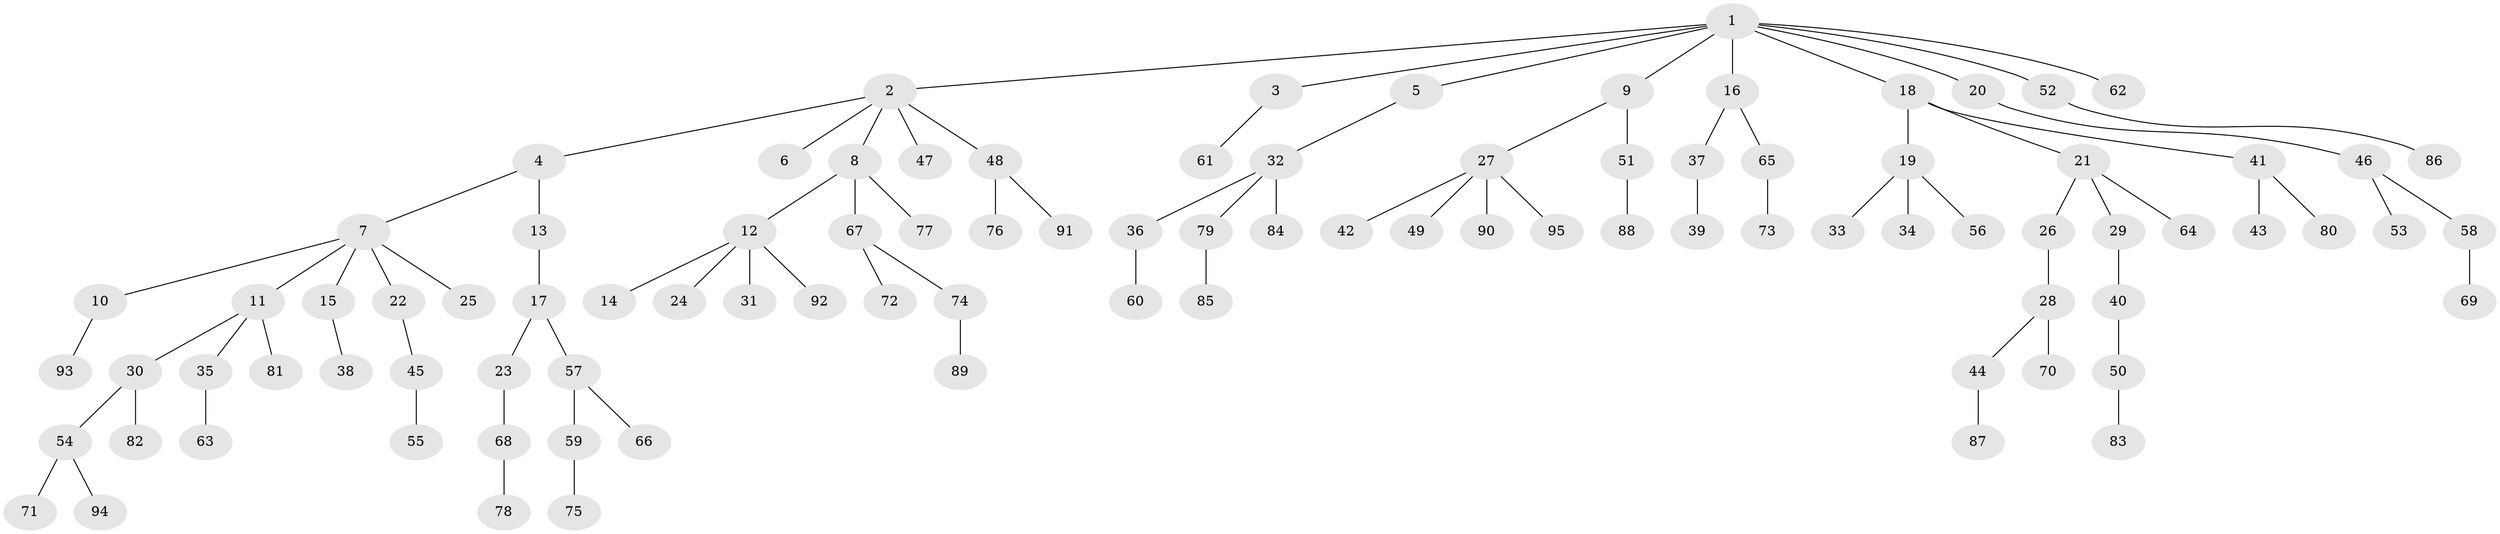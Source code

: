 // Generated by graph-tools (version 1.1) at 2025/11/02/27/25 16:11:25]
// undirected, 95 vertices, 94 edges
graph export_dot {
graph [start="1"]
  node [color=gray90,style=filled];
  1;
  2;
  3;
  4;
  5;
  6;
  7;
  8;
  9;
  10;
  11;
  12;
  13;
  14;
  15;
  16;
  17;
  18;
  19;
  20;
  21;
  22;
  23;
  24;
  25;
  26;
  27;
  28;
  29;
  30;
  31;
  32;
  33;
  34;
  35;
  36;
  37;
  38;
  39;
  40;
  41;
  42;
  43;
  44;
  45;
  46;
  47;
  48;
  49;
  50;
  51;
  52;
  53;
  54;
  55;
  56;
  57;
  58;
  59;
  60;
  61;
  62;
  63;
  64;
  65;
  66;
  67;
  68;
  69;
  70;
  71;
  72;
  73;
  74;
  75;
  76;
  77;
  78;
  79;
  80;
  81;
  82;
  83;
  84;
  85;
  86;
  87;
  88;
  89;
  90;
  91;
  92;
  93;
  94;
  95;
  1 -- 2;
  1 -- 3;
  1 -- 5;
  1 -- 9;
  1 -- 16;
  1 -- 18;
  1 -- 20;
  1 -- 52;
  1 -- 62;
  2 -- 4;
  2 -- 6;
  2 -- 8;
  2 -- 47;
  2 -- 48;
  3 -- 61;
  4 -- 7;
  4 -- 13;
  5 -- 32;
  7 -- 10;
  7 -- 11;
  7 -- 15;
  7 -- 22;
  7 -- 25;
  8 -- 12;
  8 -- 67;
  8 -- 77;
  9 -- 27;
  9 -- 51;
  10 -- 93;
  11 -- 30;
  11 -- 35;
  11 -- 81;
  12 -- 14;
  12 -- 24;
  12 -- 31;
  12 -- 92;
  13 -- 17;
  15 -- 38;
  16 -- 37;
  16 -- 65;
  17 -- 23;
  17 -- 57;
  18 -- 19;
  18 -- 21;
  18 -- 41;
  19 -- 33;
  19 -- 34;
  19 -- 56;
  20 -- 46;
  21 -- 26;
  21 -- 29;
  21 -- 64;
  22 -- 45;
  23 -- 68;
  26 -- 28;
  27 -- 42;
  27 -- 49;
  27 -- 90;
  27 -- 95;
  28 -- 44;
  28 -- 70;
  29 -- 40;
  30 -- 54;
  30 -- 82;
  32 -- 36;
  32 -- 79;
  32 -- 84;
  35 -- 63;
  36 -- 60;
  37 -- 39;
  40 -- 50;
  41 -- 43;
  41 -- 80;
  44 -- 87;
  45 -- 55;
  46 -- 53;
  46 -- 58;
  48 -- 76;
  48 -- 91;
  50 -- 83;
  51 -- 88;
  52 -- 86;
  54 -- 71;
  54 -- 94;
  57 -- 59;
  57 -- 66;
  58 -- 69;
  59 -- 75;
  65 -- 73;
  67 -- 72;
  67 -- 74;
  68 -- 78;
  74 -- 89;
  79 -- 85;
}
